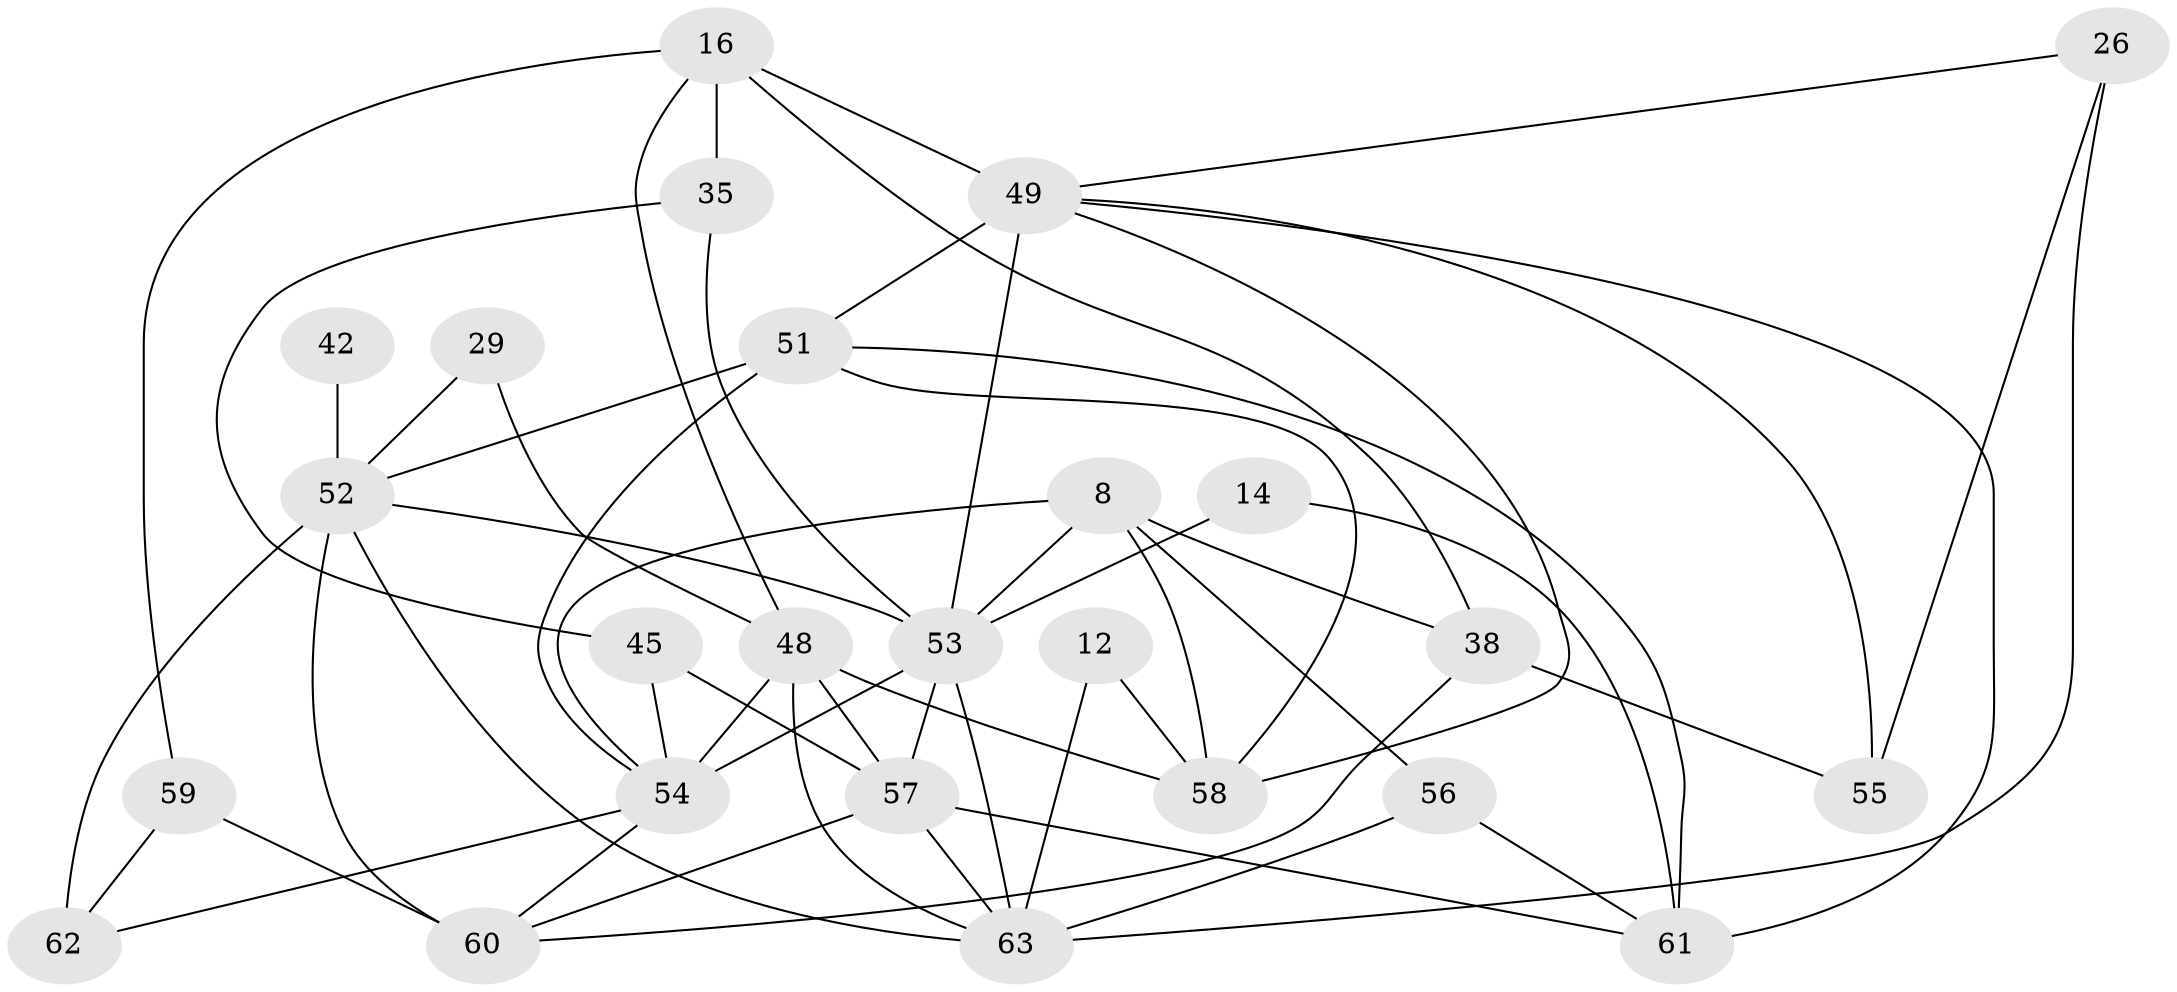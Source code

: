 // original degree distribution, {5: 0.15873015873015872, 4: 0.23809523809523808, 6: 0.14285714285714285, 3: 0.23809523809523808, 2: 0.1746031746031746, 7: 0.047619047619047616}
// Generated by graph-tools (version 1.1) at 2025/54/03/04/25 21:54:02]
// undirected, 25 vertices, 55 edges
graph export_dot {
graph [start="1"]
  node [color=gray90,style=filled];
  8;
  12;
  14;
  16;
  26;
  29;
  35 [super="+20"];
  38 [super="+27"];
  42;
  45;
  48 [super="+34+40"];
  49 [super="+2+23+17"];
  51 [super="+33+19"];
  52 [super="+6+28+30"];
  53 [super="+50+47"];
  54 [super="+32+7+41+13+43+36"];
  55 [super="+31"];
  56 [super="+5"];
  57 [super="+10"];
  58;
  59;
  60;
  61 [super="+37"];
  62;
  63 [super="+46"];
  8 -- 58;
  8 -- 56 [weight=2];
  8 -- 54;
  8 -- 38;
  8 -- 53 [weight=2];
  12 -- 63;
  12 -- 58;
  14 -- 53;
  14 -- 61;
  16 -- 59;
  16 -- 35 [weight=2];
  16 -- 38;
  16 -- 48;
  16 -- 49;
  26 -- 63;
  26 -- 49;
  26 -- 55 [weight=2];
  29 -- 48;
  29 -- 52;
  35 -- 53;
  35 -- 45;
  38 -- 60;
  38 -- 55;
  42 -- 52 [weight=2];
  45 -- 54;
  45 -- 57;
  48 -- 58 [weight=2];
  48 -- 63 [weight=2];
  48 -- 54 [weight=3];
  48 -- 57;
  49 -- 51;
  49 -- 53 [weight=6];
  49 -- 55 [weight=2];
  49 -- 58;
  49 -- 61 [weight=2];
  51 -- 54;
  51 -- 58 [weight=2];
  51 -- 52 [weight=2];
  51 -- 61;
  52 -- 63 [weight=2];
  52 -- 60 [weight=2];
  52 -- 53 [weight=3];
  52 -- 62 [weight=3];
  53 -- 54 [weight=4];
  53 -- 63 [weight=3];
  53 -- 57;
  54 -- 60;
  54 -- 62;
  56 -- 61;
  56 -- 63 [weight=2];
  57 -- 63;
  57 -- 61 [weight=2];
  57 -- 60;
  59 -- 60;
  59 -- 62;
}
